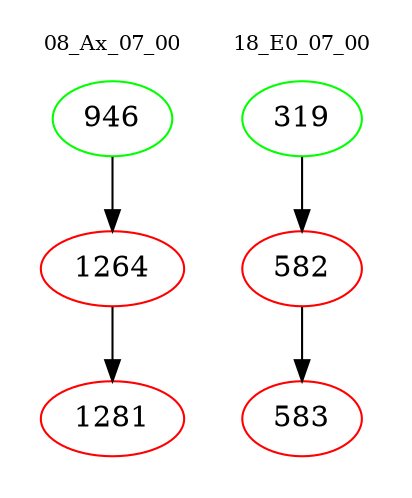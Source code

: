 digraph{
subgraph cluster_0 {
color = white
label = "08_Ax_07_00";
fontsize=10;
T0_946 [label="946", color="green"]
T0_946 -> T0_1264 [color="black"]
T0_1264 [label="1264", color="red"]
T0_1264 -> T0_1281 [color="black"]
T0_1281 [label="1281", color="red"]
}
subgraph cluster_1 {
color = white
label = "18_E0_07_00";
fontsize=10;
T1_319 [label="319", color="green"]
T1_319 -> T1_582 [color="black"]
T1_582 [label="582", color="red"]
T1_582 -> T1_583 [color="black"]
T1_583 [label="583", color="red"]
}
}
